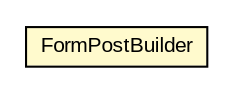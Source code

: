 #!/usr/local/bin/dot
#
# Class diagram 
# Generated by UMLGraph version R5_6-24-gf6e263 (http://www.umlgraph.org/)
#

digraph G {
	edge [fontname="arial",fontsize=10,labelfontname="arial",labelfontsize=10];
	node [fontname="arial",fontsize=10,shape=plaintext];
	nodesep=0.25;
	ranksep=0.5;
	// net.trajano.openidconnect.provider.internal.FormPostBuilder
	c4611 [label=<<table title="net.trajano.openidconnect.provider.internal.FormPostBuilder" border="0" cellborder="1" cellspacing="0" cellpadding="2" port="p" bgcolor="lemonChiffon" href="./FormPostBuilder.html">
		<tr><td><table border="0" cellspacing="0" cellpadding="1">
<tr><td align="center" balign="center"> FormPostBuilder </td></tr>
		</table></td></tr>
		</table>>, URL="./FormPostBuilder.html", fontname="arial", fontcolor="black", fontsize=10.0];
}

